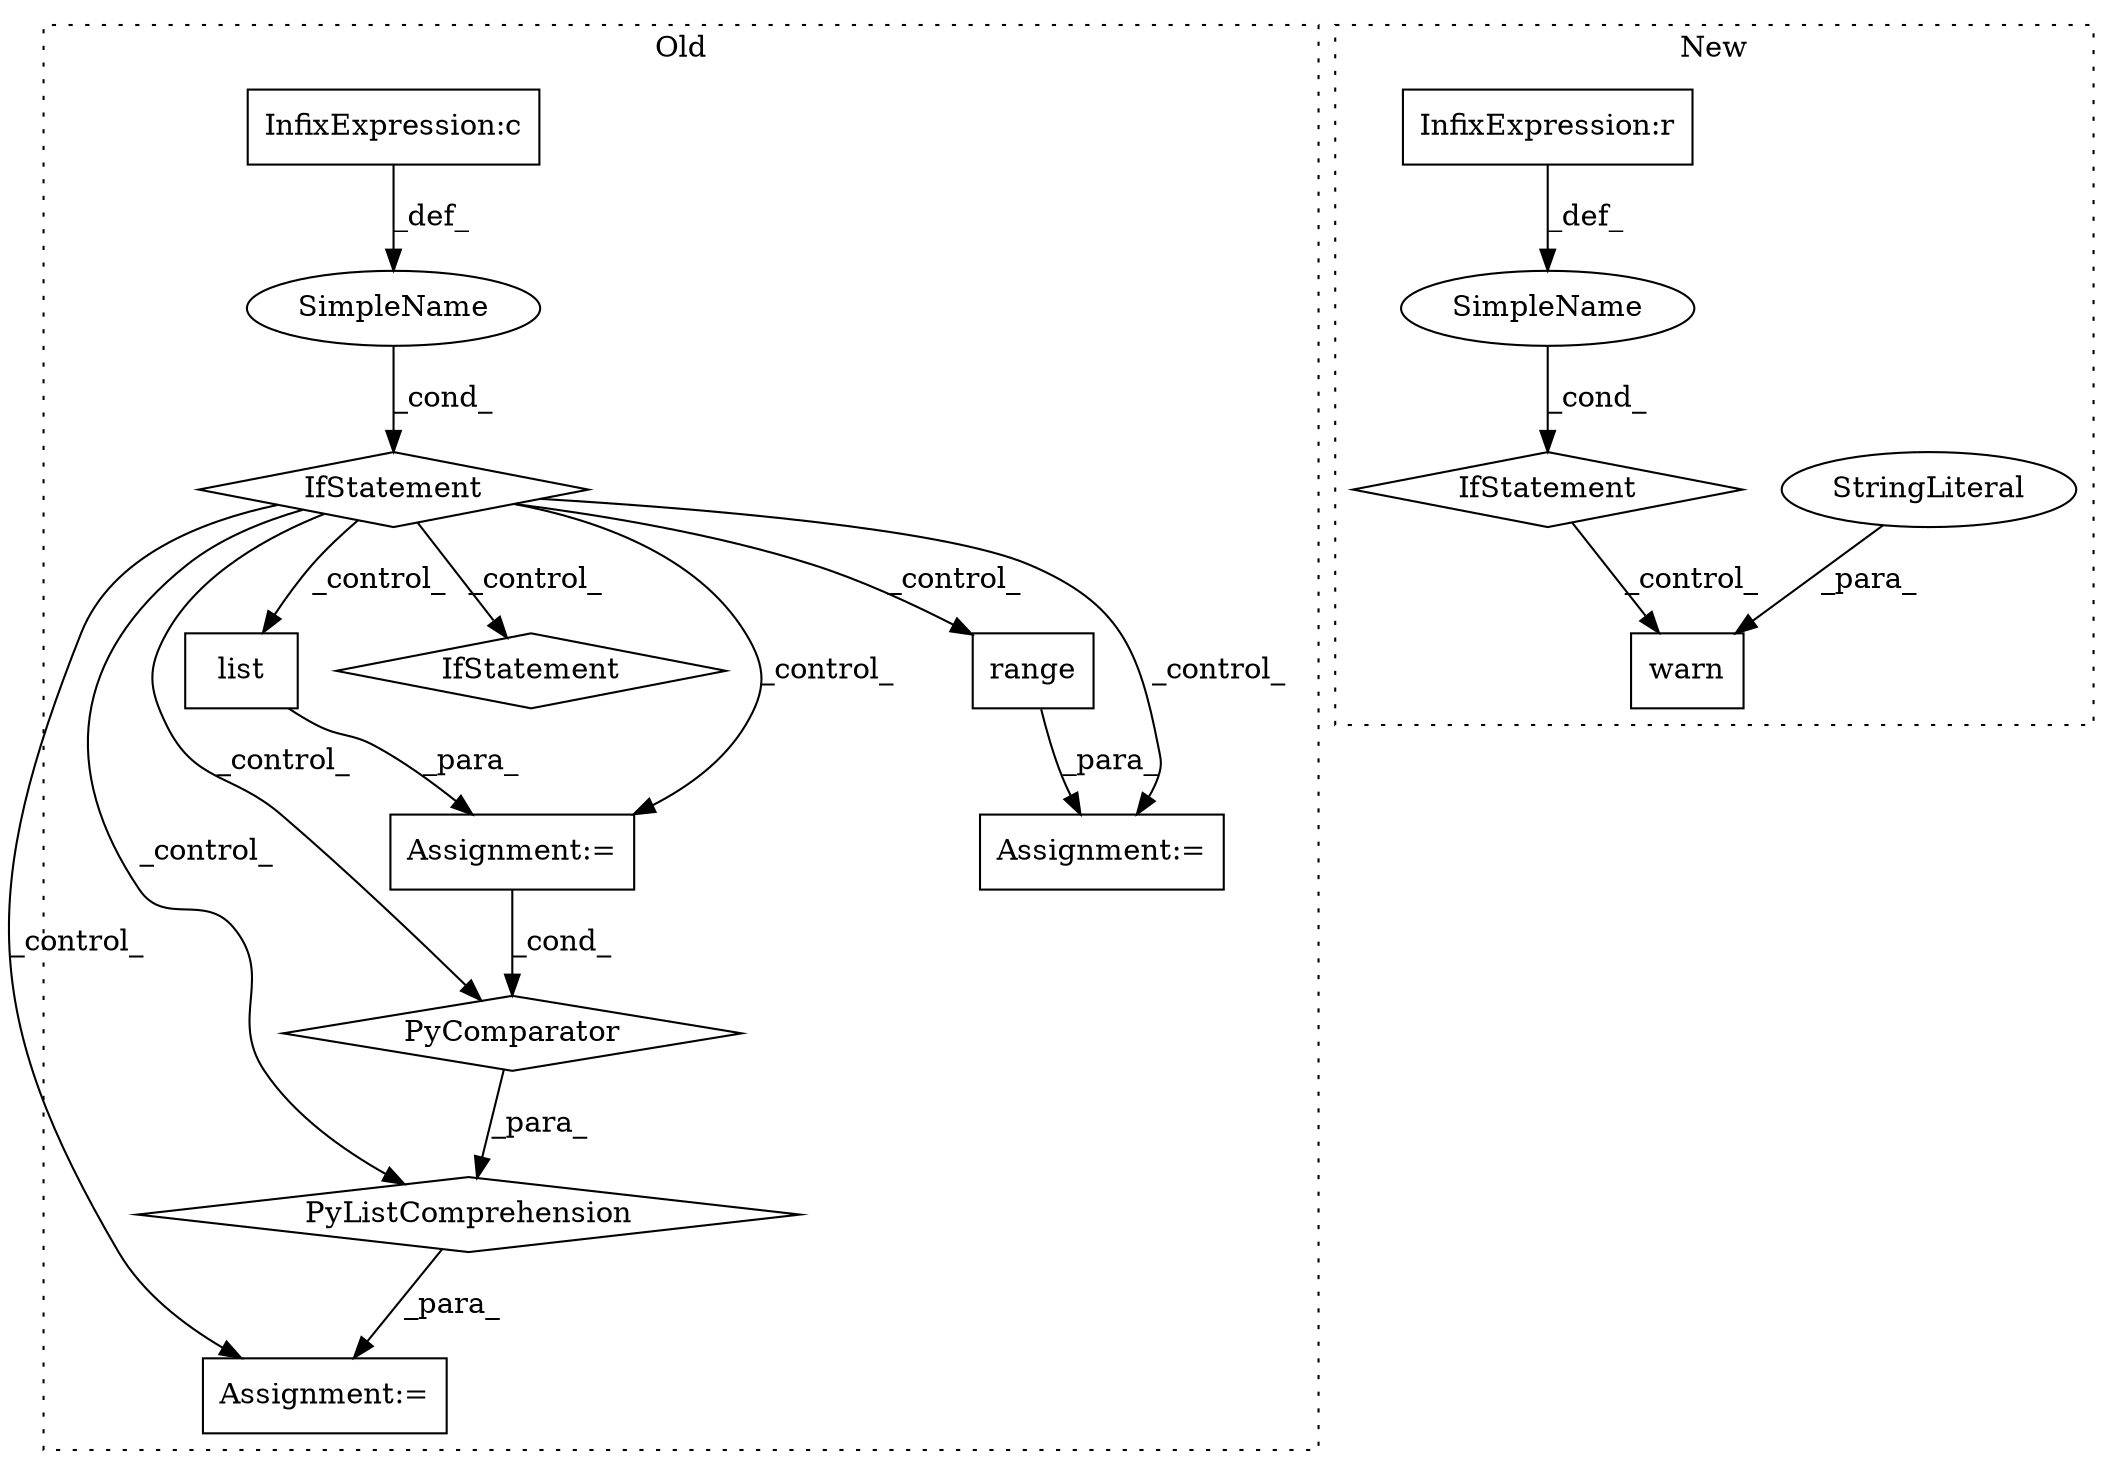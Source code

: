 digraph G {
subgraph cluster0 {
1 [label="PyComparator" a="113" s="3500" l="55" shape="diamond"];
3 [label="Assignment:=" a="7" s="3500" l="55" shape="box"];
5 [label="Assignment:=" a="7" s="3410" l="16" shape="box"];
6 [label="PyListComprehension" a="109" s="3426" l="137" shape="diamond"];
7 [label="SimpleName" a="42" s="" l="" shape="ellipse"];
8 [label="IfStatement" a="25" s="3500" l="55" shape="diamond"];
9 [label="Assignment:=" a="7" s="3636" l="16" shape="box"];
10 [label="range" a="32" s="3736,3748" l="6,1" shape="box"];
11 [label="IfStatement" a="25" s="3353,3392" l="4,2" shape="diamond"];
12 [label="InfixExpression:c" a="27" s="3373" l="4" shape="box"];
13 [label="list" a="32" s="3528,3538" l="5,1" shape="box"];
label = "Old";
style="dotted";
}
subgraph cluster1 {
2 [label="warn" a="32" s="2234,2309" l="5,1" shape="box"];
4 [label="StringLiteral" a="45" s="2239" l="70" shape="ellipse"];
14 [label="IfStatement" a="25" s="2204,2222" l="4,2" shape="diamond"];
15 [label="SimpleName" a="42" s="" l="" shape="ellipse"];
16 [label="InfixExpression:r" a="27" s="2217" l="4" shape="box"];
label = "New";
style="dotted";
}
1 -> 6 [label="_para_"];
3 -> 1 [label="_cond_"];
4 -> 2 [label="_para_"];
6 -> 5 [label="_para_"];
7 -> 11 [label="_cond_"];
10 -> 9 [label="_para_"];
11 -> 6 [label="_control_"];
11 -> 9 [label="_control_"];
11 -> 10 [label="_control_"];
11 -> 5 [label="_control_"];
11 -> 13 [label="_control_"];
11 -> 1 [label="_control_"];
11 -> 3 [label="_control_"];
11 -> 8 [label="_control_"];
12 -> 7 [label="_def_"];
13 -> 3 [label="_para_"];
14 -> 2 [label="_control_"];
15 -> 14 [label="_cond_"];
16 -> 15 [label="_def_"];
}